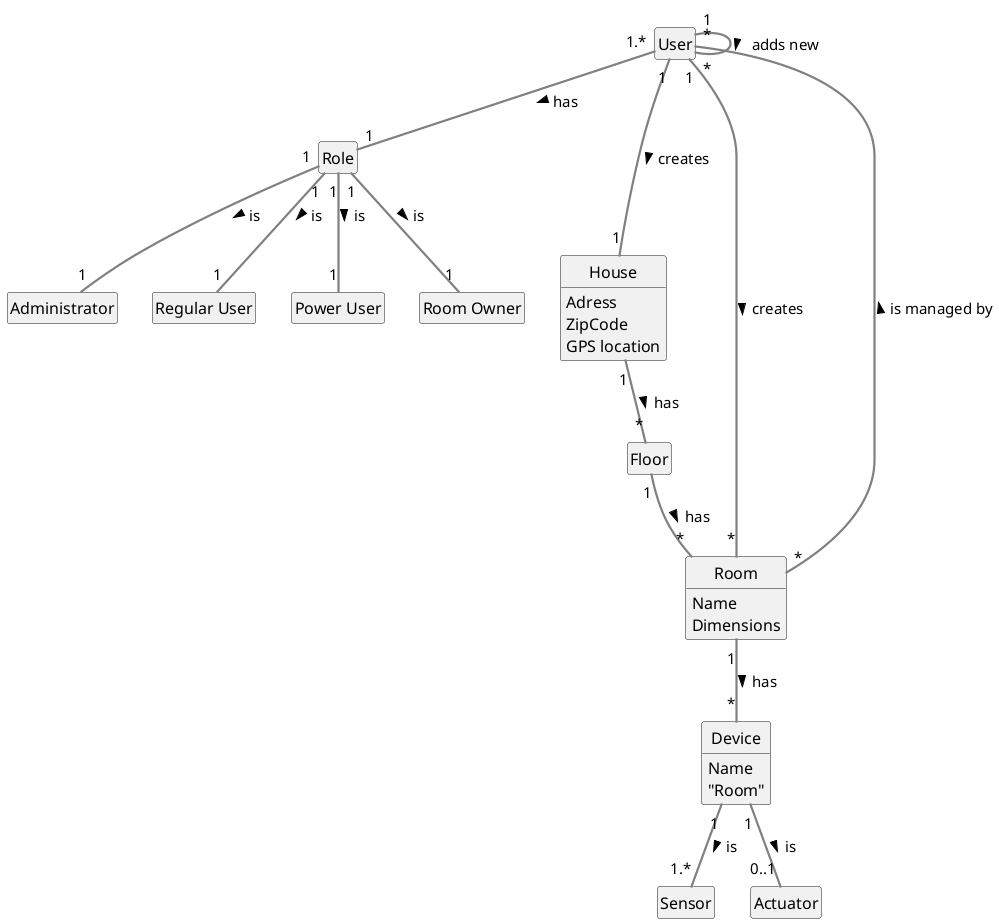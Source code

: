 @startuml
skinparam style strictuml
skinparam DefaultFontName Arial
skinparam DefaultFontSize 15
skinparam DefaultFontStyle bold
skinparam ArrowThickness 2.2
skinparam ArrowColor #gray
skinparam ClassAttributeFontSize 16
hide empty members
class "User" as User {

}
class "Role" as role {

}
class "Administrator" as A {

}
class "Regular User" as RU {

}
class "Power User" as PU {

}
class "Room Owner" as RO {

}
class "House" {
Adress
ZipCode
GPS location


}
class "Floor"  {

}
class "Room" {
Name
Dimensions

}

class "Device"  {
Name
"Room"
}

class "Sensor"  {

}

class "Actuator"  {

}

User "1"  --- "1" House : creates  >
User "1"  -- "*" User : adds new  >
User "1.*"  -- "1" role : has  >
role "1"  -- "1" A : is  >
role "1"  -- "1" PU : is  >
role "1"  -- "1" RO : is  >
role "1"  -- "1" RU : is  >
User "1"  ----- "*" Room : creates >
User "*"  -- "*" Room : is managed by <
House "1"  -- "*" Floor : has  >
Floor "1"  -- "*" Room : has  >
Room "1"  -- "*" Device : has  >
Device "1"  -- "1.*" Sensor : is  >
Device "1"  -- "0..1" "Actuator" : is  >

@enduml